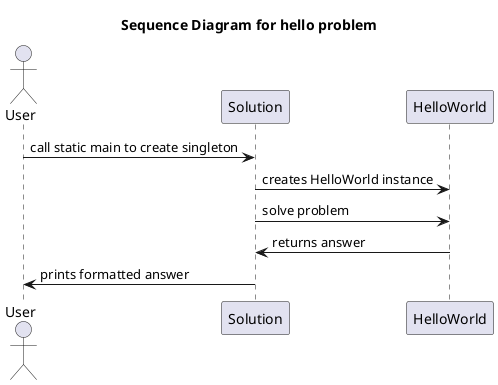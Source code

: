@startuml SequenceDiagram
title Sequence Diagram for hello problem
actor User
User -> Solution: call static main to create singleton
Solution -> HelloWorld: creates HelloWorld instance
Solution -> HelloWorld: solve problem
HelloWorld -> Solution: returns answer
Solution -> User: prints formatted answer
@enduml
